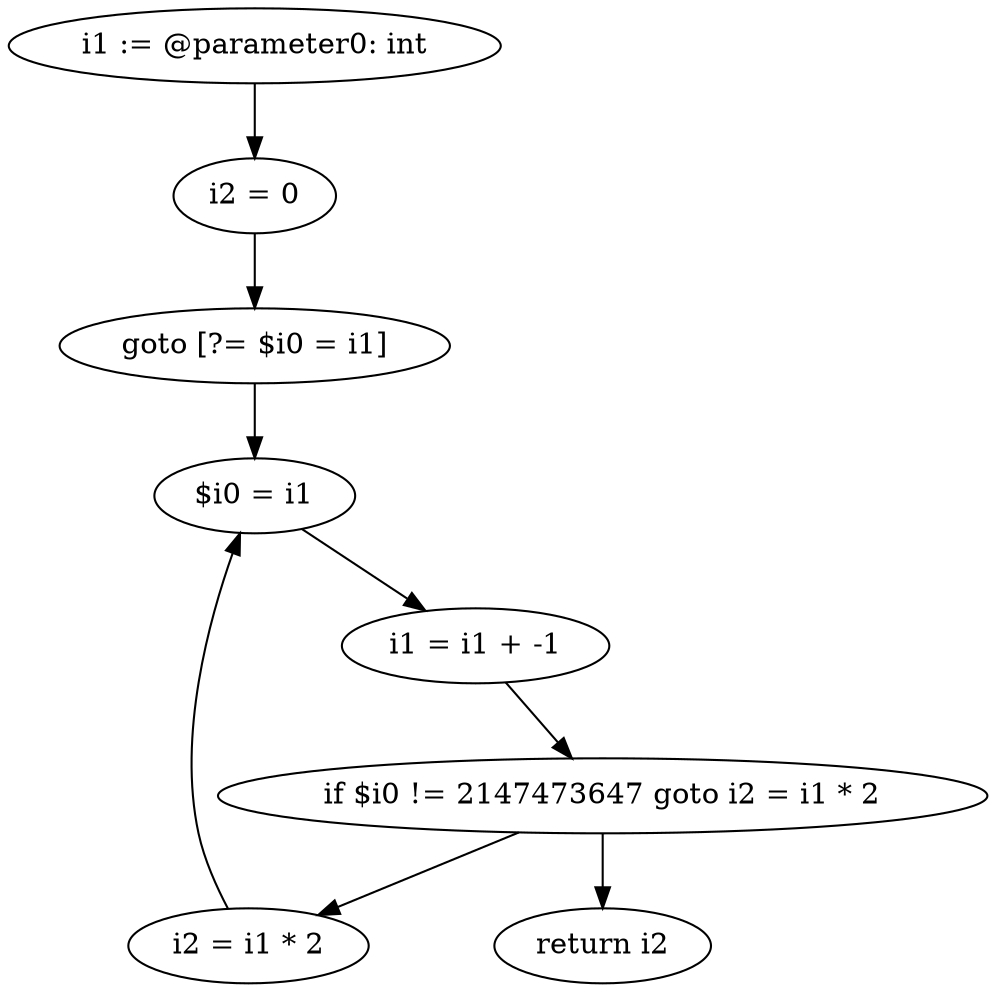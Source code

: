 digraph "unitGraph" {
    "i1 := @parameter0: int"
    "i2 = 0"
    "goto [?= $i0 = i1]"
    "i2 = i1 * 2"
    "$i0 = i1"
    "i1 = i1 + -1"
    "if $i0 != 2147473647 goto i2 = i1 * 2"
    "return i2"
    "i1 := @parameter0: int"->"i2 = 0";
    "i2 = 0"->"goto [?= $i0 = i1]";
    "goto [?= $i0 = i1]"->"$i0 = i1";
    "i2 = i1 * 2"->"$i0 = i1";
    "$i0 = i1"->"i1 = i1 + -1";
    "i1 = i1 + -1"->"if $i0 != 2147473647 goto i2 = i1 * 2";
    "if $i0 != 2147473647 goto i2 = i1 * 2"->"return i2";
    "if $i0 != 2147473647 goto i2 = i1 * 2"->"i2 = i1 * 2";
}
